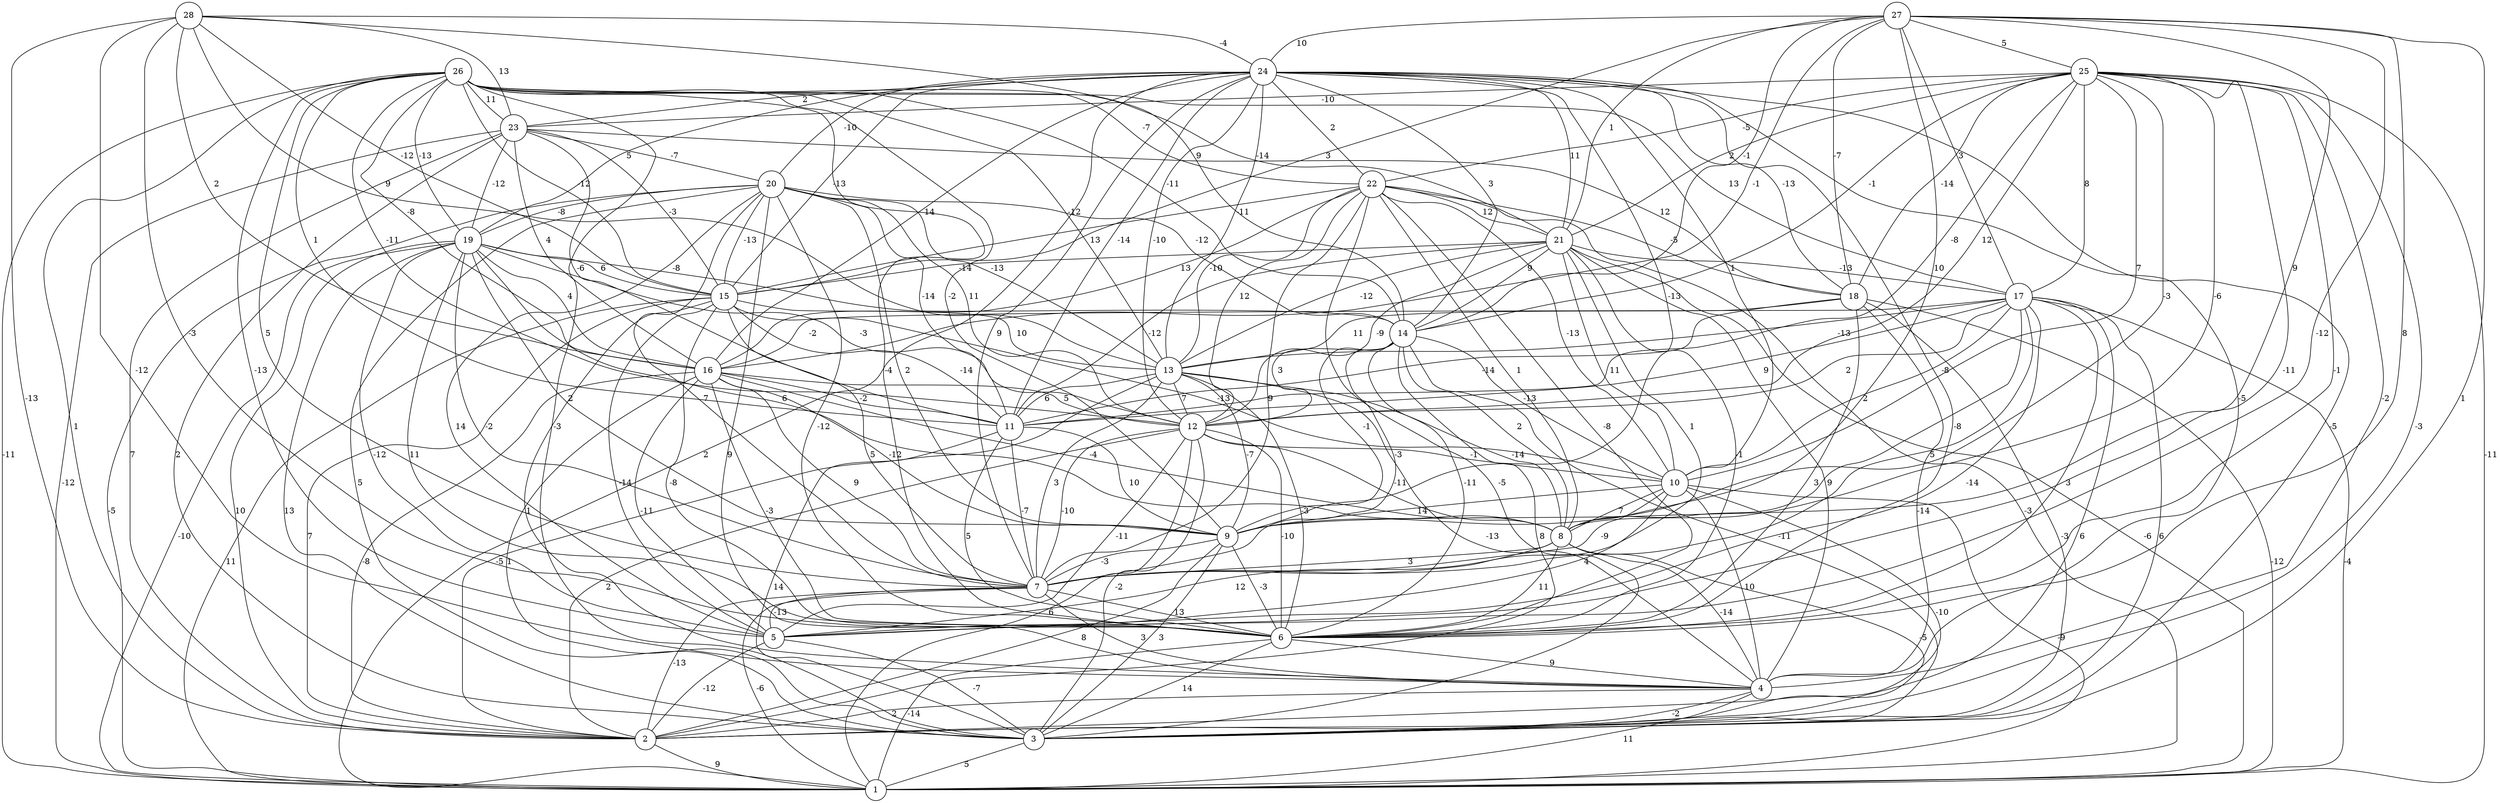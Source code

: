 graph { 
	 fontname="Helvetica,Arial,sans-serif" 
	 node [shape = circle]; 
	 28 -- 2 [label = "-13"];
	 28 -- 4 [label = "-12"];
	 28 -- 6 [label = "-3"];
	 28 -- 13 [label = "9"];
	 28 -- 14 [label = "9"];
	 28 -- 15 [label = "-12"];
	 28 -- 16 [label = "2"];
	 28 -- 23 [label = "13"];
	 28 -- 24 [label = "-4"];
	 27 -- 3 [label = "1"];
	 27 -- 5 [label = "-12"];
	 27 -- 6 [label = "8"];
	 27 -- 8 [label = "10"];
	 27 -- 9 [label = "9"];
	 27 -- 14 [label = "-1"];
	 27 -- 15 [label = "3"];
	 27 -- 16 [label = "-1"];
	 27 -- 17 [label = "3"];
	 27 -- 18 [label = "-7"];
	 27 -- 21 [label = "1"];
	 27 -- 24 [label = "10"];
	 27 -- 25 [label = "5"];
	 26 -- 1 [label = "-11"];
	 26 -- 2 [label = "1"];
	 26 -- 3 [label = "-3"];
	 26 -- 5 [label = "-13"];
	 26 -- 6 [label = "-4"];
	 26 -- 7 [label = "5"];
	 26 -- 9 [label = "-2"];
	 26 -- 11 [label = "1"];
	 26 -- 12 [label = "-11"];
	 26 -- 13 [label = "-12"];
	 26 -- 14 [label = "-11"];
	 26 -- 15 [label = "-12"];
	 26 -- 16 [label = "-8"];
	 26 -- 17 [label = "13"];
	 26 -- 19 [label = "-13"];
	 26 -- 21 [label = "-14"];
	 26 -- 22 [label = "-7"];
	 26 -- 23 [label = "11"];
	 25 -- 1 [label = "-11"];
	 25 -- 2 [label = "-3"];
	 25 -- 4 [label = "-2"];
	 25 -- 5 [label = "-11"];
	 25 -- 6 [label = "-1"];
	 25 -- 8 [label = "-6"];
	 25 -- 9 [label = "-3"];
	 25 -- 10 [label = "7"];
	 25 -- 11 [label = "-8"];
	 25 -- 12 [label = "12"];
	 25 -- 14 [label = "-1"];
	 25 -- 17 [label = "8"];
	 25 -- 18 [label = "-14"];
	 25 -- 21 [label = "2"];
	 25 -- 22 [label = "-5"];
	 25 -- 23 [label = "-10"];
	 24 -- 1 [label = "2"];
	 24 -- 3 [label = "-5"];
	 24 -- 4 [label = "-5"];
	 24 -- 6 [label = "-8"];
	 24 -- 7 [label = "9"];
	 24 -- 9 [label = "-13"];
	 24 -- 10 [label = "1"];
	 24 -- 11 [label = "-14"];
	 24 -- 12 [label = "-10"];
	 24 -- 13 [label = "-11"];
	 24 -- 14 [label = "3"];
	 24 -- 15 [label = "-13"];
	 24 -- 16 [label = "14"];
	 24 -- 18 [label = "-13"];
	 24 -- 19 [label = "5"];
	 24 -- 20 [label = "-10"];
	 24 -- 21 [label = "11"];
	 24 -- 22 [label = "2"];
	 24 -- 23 [label = "2"];
	 23 -- 1 [label = "-12"];
	 23 -- 2 [label = "7"];
	 23 -- 3 [label = "2"];
	 23 -- 11 [label = "-6"];
	 23 -- 15 [label = "-3"];
	 23 -- 16 [label = "4"];
	 23 -- 18 [label = "12"];
	 23 -- 19 [label = "-12"];
	 23 -- 20 [label = "-7"];
	 22 -- 1 [label = "-3"];
	 22 -- 3 [label = "-5"];
	 22 -- 6 [label = "-8"];
	 22 -- 7 [label = "9"];
	 22 -- 8 [label = "1"];
	 22 -- 10 [label = "-13"];
	 22 -- 12 [label = "12"];
	 22 -- 13 [label = "-10"];
	 22 -- 15 [label = "13"];
	 22 -- 16 [label = "13"];
	 22 -- 18 [label = "-5"];
	 22 -- 21 [label = "12"];
	 21 -- 1 [label = "-6"];
	 21 -- 4 [label = "9"];
	 21 -- 6 [label = "-1"];
	 21 -- 7 [label = "1"];
	 21 -- 10 [label = "11"];
	 21 -- 11 [label = "-12"];
	 21 -- 12 [label = "-9"];
	 21 -- 13 [label = "-12"];
	 21 -- 14 [label = "9"];
	 21 -- 15 [label = "-14"];
	 21 -- 17 [label = "-13"];
	 20 -- 1 [label = "-5"];
	 20 -- 3 [label = "5"];
	 20 -- 4 [label = "9"];
	 20 -- 5 [label = "14"];
	 20 -- 6 [label = "-12"];
	 20 -- 7 [label = "7"];
	 20 -- 9 [label = "2"];
	 20 -- 11 [label = "-14"];
	 20 -- 12 [label = "11"];
	 20 -- 13 [label = "-13"];
	 20 -- 14 [label = "-12"];
	 20 -- 15 [label = "-13"];
	 20 -- 19 [label = "-8"];
	 19 -- 1 [label = "-10"];
	 19 -- 2 [label = "10"];
	 19 -- 3 [label = "13"];
	 19 -- 5 [label = "-12"];
	 19 -- 6 [label = "11"];
	 19 -- 7 [label = "-2"];
	 19 -- 8 [label = "6"];
	 19 -- 9 [label = "2"];
	 19 -- 12 [label = "-3"];
	 19 -- 14 [label = "-8"];
	 19 -- 15 [label = "6"];
	 19 -- 16 [label = "4"];
	 18 -- 1 [label = "-12"];
	 18 -- 3 [label = "-3"];
	 18 -- 4 [label = "-14"];
	 18 -- 6 [label = "3"];
	 18 -- 11 [label = "-14"];
	 18 -- 13 [label = "11"];
	 17 -- 1 [label = "-4"];
	 17 -- 2 [label = "6"];
	 17 -- 3 [label = "6"];
	 17 -- 5 [label = "-14"];
	 17 -- 6 [label = "3"];
	 17 -- 7 [label = "5"];
	 17 -- 8 [label = "-8"];
	 17 -- 10 [label = "2"];
	 17 -- 11 [label = "9"];
	 17 -- 12 [label = "2"];
	 17 -- 13 [label = "-13"];
	 17 -- 16 [label = "-2"];
	 16 -- 2 [label = "-8"];
	 16 -- 3 [label = "1"];
	 16 -- 5 [label = "-11"];
	 16 -- 6 [label = "-3"];
	 16 -- 7 [label = "9"];
	 16 -- 8 [label = "-4"];
	 16 -- 9 [label = "-12"];
	 16 -- 11 [label = "-2"];
	 16 -- 12 [label = "5"];
	 15 -- 1 [label = "11"];
	 15 -- 2 [label = "7"];
	 15 -- 4 [label = "1"];
	 15 -- 5 [label = "-14"];
	 15 -- 6 [label = "-8"];
	 15 -- 7 [label = "5"];
	 15 -- 10 [label = "-13"];
	 15 -- 11 [label = "-14"];
	 15 -- 13 [label = "10"];
	 14 -- 2 [label = "8"];
	 14 -- 3 [label = "-11"];
	 14 -- 6 [label = "-11"];
	 14 -- 7 [label = "-3"];
	 14 -- 8 [label = "2"];
	 14 -- 9 [label = "-1"];
	 14 -- 10 [label = "-13"];
	 14 -- 12 [label = "3"];
	 13 -- 2 [label = "-5"];
	 13 -- 4 [label = "-13"];
	 13 -- 6 [label = "-3"];
	 13 -- 7 [label = "3"];
	 13 -- 8 [label = "-14"];
	 13 -- 9 [label = "-7"];
	 13 -- 11 [label = "6"];
	 13 -- 12 [label = "7"];
	 12 -- 1 [label = "6"];
	 12 -- 2 [label = "2"];
	 12 -- 3 [label = "-2"];
	 12 -- 5 [label = "-11"];
	 12 -- 6 [label = "-10"];
	 12 -- 7 [label = "-10"];
	 12 -- 8 [label = "-11"];
	 12 -- 10 [label = "-1"];
	 11 -- 3 [label = "14"];
	 11 -- 6 [label = "5"];
	 11 -- 7 [label = "-7"];
	 11 -- 9 [label = "10"];
	 10 -- 1 [label = "-9"];
	 10 -- 2 [label = "-10"];
	 10 -- 4 [label = "10"];
	 10 -- 5 [label = "4"];
	 10 -- 7 [label = "-9"];
	 10 -- 8 [label = "7"];
	 10 -- 9 [label = "14"];
	 9 -- 2 [label = "8"];
	 9 -- 3 [label = "3"];
	 9 -- 6 [label = "-3"];
	 9 -- 7 [label = "-3"];
	 8 -- 3 [label = "-5"];
	 8 -- 4 [label = "-14"];
	 8 -- 5 [label = "12"];
	 8 -- 6 [label = "11"];
	 8 -- 7 [label = "3"];
	 7 -- 1 [label = "-6"];
	 7 -- 2 [label = "-13"];
	 7 -- 4 [label = "3"];
	 7 -- 5 [label = "-13"];
	 7 -- 6 [label = "13"];
	 6 -- 1 [label = "-14"];
	 6 -- 3 [label = "14"];
	 6 -- 4 [label = "9"];
	 5 -- 2 [label = "-12"];
	 5 -- 3 [label = "-7"];
	 4 -- 1 [label = "11"];
	 4 -- 2 [label = "2"];
	 4 -- 3 [label = "-2"];
	 3 -- 1 [label = "5"];
	 2 -- 1 [label = "9"];
	 1;
	 2;
	 3;
	 4;
	 5;
	 6;
	 7;
	 8;
	 9;
	 10;
	 11;
	 12;
	 13;
	 14;
	 15;
	 16;
	 17;
	 18;
	 19;
	 20;
	 21;
	 22;
	 23;
	 24;
	 25;
	 26;
	 27;
	 28;
}
